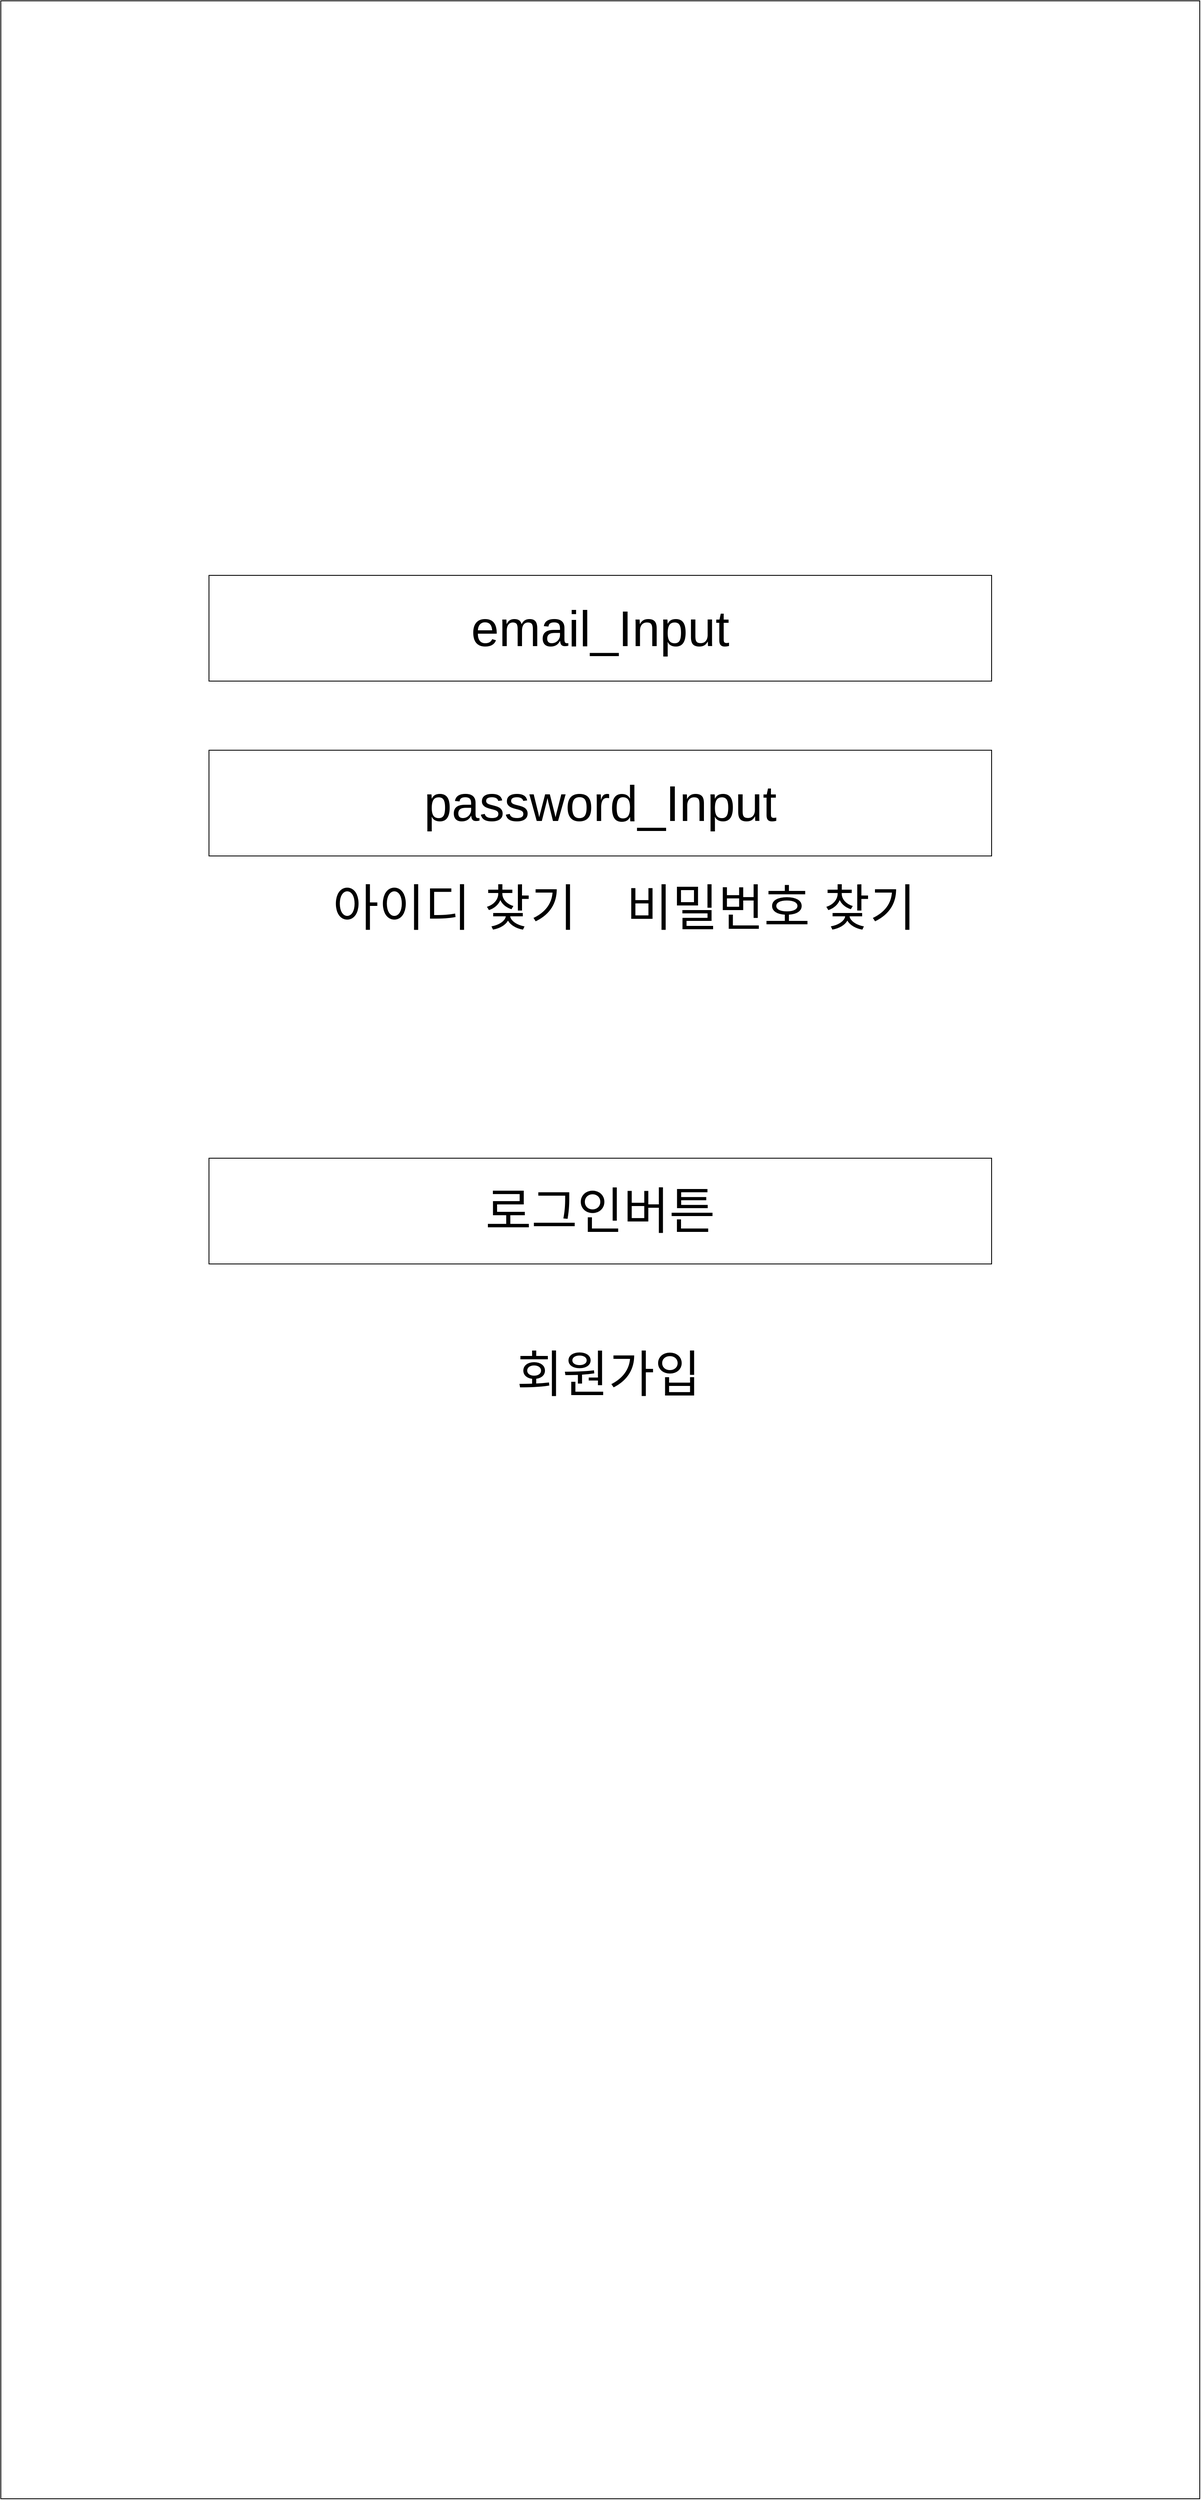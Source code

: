 <mxfile version="21.2.6" type="device" pages="8">
  <diagram name="Login" id="t63Qa5n-ZQP9JG6psYQX">
    <mxGraphModel dx="8824" dy="7487" grid="1" gridSize="10" guides="1" tooltips="1" connect="1" arrows="1" fold="1" page="1" pageScale="1" pageWidth="827" pageHeight="1169" math="0" shadow="0">
      <root>
        <mxCell id="0" />
        <mxCell id="1" parent="0" />
        <mxCell id="daW7n09nX22gvS2plyBk-2" value="" style="rounded=0;whiteSpace=wrap;html=1;" vertex="1" parent="1">
          <mxGeometry x="-1250" y="-2450" width="1440" height="3000" as="geometry" />
        </mxCell>
        <mxCell id="daW7n09nX22gvS2plyBk-3" value="email_Input" style="rounded=0;whiteSpace=wrap;html=1;fontSize=60;" vertex="1" parent="1">
          <mxGeometry x="-1000" y="-1760" width="940" height="127" as="geometry" />
        </mxCell>
        <mxCell id="daW7n09nX22gvS2plyBk-5" value="password_Input" style="rounded=0;whiteSpace=wrap;html=1;fontSize=60;" vertex="1" parent="1">
          <mxGeometry x="-1000" y="-1550" width="940" height="127" as="geometry" />
        </mxCell>
        <mxCell id="daW7n09nX22gvS2plyBk-6" value="로그인버튼" style="rounded=0;whiteSpace=wrap;html=1;fontSize=60;" vertex="1" parent="1">
          <mxGeometry x="-1000" y="-1060" width="940" height="127" as="geometry" />
        </mxCell>
        <mxCell id="daW7n09nX22gvS2plyBk-9" value="회원가입" style="text;html=1;strokeColor=none;fillColor=none;align=center;verticalAlign=middle;whiteSpace=wrap;rounded=0;fontSize=60;" vertex="1" parent="1">
          <mxGeometry x="-670" y="-890" width="300" height="180" as="geometry" />
        </mxCell>
        <mxCell id="daW7n09nX22gvS2plyBk-10" value="아이디 찾기" style="text;html=1;strokeColor=none;fillColor=none;align=center;verticalAlign=middle;whiteSpace=wrap;rounded=0;fontSize=60;" vertex="1" parent="1">
          <mxGeometry x="-880" y="-1410" width="350" height="100" as="geometry" />
        </mxCell>
        <mxCell id="yn0mizp-Pj8Y5eNB7cld-1" value="비밀번호 찾기" style="text;html=1;strokeColor=none;fillColor=none;align=center;verticalAlign=middle;whiteSpace=wrap;rounded=0;fontSize=60;" vertex="1" parent="1">
          <mxGeometry x="-540" y="-1410" width="430" height="100" as="geometry" />
        </mxCell>
      </root>
    </mxGraphModel>
  </diagram>
  <diagram id="00UZjp1lJewkrPNuNoxe" name="Register">
    <mxGraphModel dx="8824" dy="7487" grid="1" gridSize="10" guides="1" tooltips="1" connect="1" arrows="1" fold="1" page="1" pageScale="1" pageWidth="827" pageHeight="1169" math="0" shadow="0">
      <root>
        <mxCell id="0" />
        <mxCell id="1" parent="0" />
        <mxCell id="aHBR6a4sC-lkLReALXnG-1" value="" style="rounded=0;whiteSpace=wrap;html=1;" vertex="1" parent="1">
          <mxGeometry x="-1250" y="-2450" width="1440" height="3000" as="geometry" />
        </mxCell>
        <mxCell id="aHBR6a4sC-lkLReALXnG-2" value="email_Input" style="rounded=0;whiteSpace=wrap;html=1;fontSize=60;" vertex="1" parent="1">
          <mxGeometry x="-1000" y="-1940" width="940" height="127" as="geometry" />
        </mxCell>
        <mxCell id="aHBR6a4sC-lkLReALXnG-3" value="password_Input_1" style="rounded=0;whiteSpace=wrap;html=1;fontSize=60;" vertex="1" parent="1">
          <mxGeometry x="-1000" y="-1753" width="940" height="127" as="geometry" />
        </mxCell>
        <mxCell id="aHBR6a4sC-lkLReALXnG-4" value="회원가입 버튼" style="rounded=0;whiteSpace=wrap;html=1;fontSize=60;" vertex="1" parent="1">
          <mxGeometry x="-1000" y="-640" width="940" height="127" as="geometry" />
        </mxCell>
        <mxCell id="aHBR6a4sC-lkLReALXnG-5" value="로그인" style="text;html=1;strokeColor=none;fillColor=none;align=center;verticalAlign=middle;whiteSpace=wrap;rounded=0;fontSize=60;" vertex="1" parent="1">
          <mxGeometry x="-670" y="-470" width="300" height="180" as="geometry" />
        </mxCell>
        <mxCell id="aHBR6a4sC-lkLReALXnG-9" value="name_Input" style="rounded=0;whiteSpace=wrap;html=1;fontSize=60;" vertex="1" parent="1">
          <mxGeometry x="-1000" y="-1380" width="940" height="127" as="geometry" />
        </mxCell>
        <mxCell id="aHBR6a4sC-lkLReALXnG-10" value="phone_Input" style="rounded=0;whiteSpace=wrap;html=1;fontSize=60;" vertex="1" parent="1">
          <mxGeometry x="-1000" y="-1193" width="940" height="127" as="geometry" />
        </mxCell>
        <mxCell id="MeY8DXDRSfm2wzwQ0CzE-1" value="password_Input_2" style="rounded=0;whiteSpace=wrap;html=1;fontSize=60;" vertex="1" parent="1">
          <mxGeometry x="-1000" y="-1570" width="940" height="127" as="geometry" />
        </mxCell>
      </root>
    </mxGraphModel>
  </diagram>
  <diagram id="f5_qwf0QPRA60ELCdT7m" name="FindEmail">
    <mxGraphModel dx="8824" dy="7487" grid="1" gridSize="10" guides="1" tooltips="1" connect="1" arrows="1" fold="1" page="1" pageScale="1" pageWidth="827" pageHeight="1169" math="0" shadow="0">
      <root>
        <mxCell id="0" />
        <mxCell id="1" parent="0" />
        <mxCell id="v6c-qlq0lIthXYOr6f7d-1" value="" style="rounded=0;whiteSpace=wrap;html=1;" vertex="1" parent="1">
          <mxGeometry x="-1250" y="-2450" width="1440" height="3000" as="geometry" />
        </mxCell>
        <mxCell id="v6c-qlq0lIthXYOr6f7d-2" value="Phone_Input" style="rounded=0;whiteSpace=wrap;html=1;fontSize=60;" vertex="1" parent="1">
          <mxGeometry x="-1000" y="-1760" width="650" height="127" as="geometry" />
        </mxCell>
        <mxCell id="v6c-qlq0lIthXYOr6f7d-4" value="확인" style="rounded=0;whiteSpace=wrap;html=1;fontSize=60;" vertex="1" parent="1">
          <mxGeometry x="-1010" y="-1310" width="940" height="127" as="geometry" />
        </mxCell>
        <mxCell id="knFQmFQspVNGvQBM744O-1" value="AuthNumber_Input" style="rounded=0;whiteSpace=wrap;html=1;fontSize=60;" vertex="1" parent="1">
          <mxGeometry x="-1000" y="-1530" width="920" height="127" as="geometry" />
        </mxCell>
        <mxCell id="knFQmFQspVNGvQBM744O-2" value="전송" style="rounded=0;whiteSpace=wrap;html=1;fontSize=60;" vertex="1" parent="1">
          <mxGeometry x="-350" y="-1760" width="280" height="127" as="geometry" />
        </mxCell>
      </root>
    </mxGraphModel>
  </diagram>
  <diagram name="FindEmailResult" id="PkYqfvaeEEtSm1rxH6h2">
    <mxGraphModel dx="8824" dy="7487" grid="1" gridSize="10" guides="1" tooltips="1" connect="1" arrows="1" fold="1" page="1" pageScale="1" pageWidth="827" pageHeight="1169" math="0" shadow="0">
      <root>
        <mxCell id="xwKbATGLpDn5zWwS0R2L-0" />
        <mxCell id="xwKbATGLpDn5zWwS0R2L-1" parent="xwKbATGLpDn5zWwS0R2L-0" />
        <mxCell id="xwKbATGLpDn5zWwS0R2L-2" value="" style="rounded=0;whiteSpace=wrap;html=1;" vertex="1" parent="xwKbATGLpDn5zWwS0R2L-1">
          <mxGeometry x="-1250" y="-2450" width="1440" height="3000" as="geometry" />
        </mxCell>
        <mxCell id="xwKbATGLpDn5zWwS0R2L-3" value="FindedEmail" style="rounded=0;whiteSpace=wrap;html=1;fontSize=60;" vertex="1" parent="xwKbATGLpDn5zWwS0R2L-1">
          <mxGeometry x="-1000" y="-1260" width="920" height="127" as="geometry" />
        </mxCell>
        <mxCell id="N8Eae7yKRn3_Mbiu-9Oh-0" value="비밀번호 찾기" style="text;html=1;strokeColor=none;fillColor=none;align=center;verticalAlign=middle;whiteSpace=wrap;rounded=0;fontSize=60;" vertex="1" parent="xwKbATGLpDn5zWwS0R2L-1">
          <mxGeometry x="-510" y="-1100" width="430" height="100" as="geometry" />
        </mxCell>
        <mxCell id="1e8pnqEruZPVm42vrzds-0" value="로그인" style="text;html=1;strokeColor=none;fillColor=none;align=center;verticalAlign=middle;whiteSpace=wrap;rounded=0;fontSize=60;" vertex="1" parent="xwKbATGLpDn5zWwS0R2L-1">
          <mxGeometry x="-990" y="-1110" width="300" height="137" as="geometry" />
        </mxCell>
      </root>
    </mxGraphModel>
  </diagram>
  <diagram id="_o_5REmafxdWhA97eE2S" name="FindPassword">
    <mxGraphModel dx="11214" dy="8814" grid="1" gridSize="10" guides="1" tooltips="1" connect="1" arrows="1" fold="1" page="1" pageScale="1" pageWidth="827" pageHeight="1169" math="0" shadow="0">
      <root>
        <mxCell id="0" />
        <mxCell id="1" parent="0" />
        <mxCell id="wejm8W9QfLJVEgo3j8Eb-1" value="" style="rounded=0;whiteSpace=wrap;html=1;" vertex="1" parent="1">
          <mxGeometry x="-1250" y="-2450" width="1440" height="3000" as="geometry" />
        </mxCell>
        <mxCell id="wejm8W9QfLJVEgo3j8Eb-2" value="Email_Input" style="rounded=0;whiteSpace=wrap;html=1;fontSize=60;" vertex="1" parent="1">
          <mxGeometry x="-1000" y="-1760" width="650" height="127" as="geometry" />
        </mxCell>
        <mxCell id="wejm8W9QfLJVEgo3j8Eb-3" value="확인" style="rounded=0;whiteSpace=wrap;html=1;fontSize=60;" vertex="1" parent="1">
          <mxGeometry x="-1010" y="-1310" width="940" height="127" as="geometry" />
        </mxCell>
        <mxCell id="wejm8W9QfLJVEgo3j8Eb-4" value="AuthNumber_Input" style="rounded=0;whiteSpace=wrap;html=1;fontSize=60;" vertex="1" parent="1">
          <mxGeometry x="-1000" y="-1530" width="920" height="127" as="geometry" />
        </mxCell>
        <mxCell id="wejm8W9QfLJVEgo3j8Eb-5" value="전송" style="rounded=0;whiteSpace=wrap;html=1;fontSize=60;" vertex="1" parent="1">
          <mxGeometry x="-350" y="-1760" width="280" height="127" as="geometry" />
        </mxCell>
      </root>
    </mxGraphModel>
  </diagram>
  <diagram name="UpdatePassword" id="BOaW9hF9SpV-vcNNybH6">
    <mxGraphModel dx="8824" dy="7487" grid="1" gridSize="10" guides="1" tooltips="1" connect="1" arrows="1" fold="1" page="1" pageScale="1" pageWidth="827" pageHeight="1169" math="0" shadow="0">
      <root>
        <mxCell id="-AYdVuhYbJCHIjEftfGG-0" />
        <mxCell id="-AYdVuhYbJCHIjEftfGG-1" parent="-AYdVuhYbJCHIjEftfGG-0" />
        <mxCell id="-AYdVuhYbJCHIjEftfGG-2" value="" style="rounded=0;whiteSpace=wrap;html=1;" vertex="1" parent="-AYdVuhYbJCHIjEftfGG-1">
          <mxGeometry x="-1250" y="-2450" width="1440" height="3000" as="geometry" />
        </mxCell>
        <mxCell id="-AYdVuhYbJCHIjEftfGG-4" value="password_Input_1" style="rounded=0;whiteSpace=wrap;html=1;fontSize=60;" vertex="1" parent="-AYdVuhYbJCHIjEftfGG-1">
          <mxGeometry x="-1000" y="-1520" width="940" height="127" as="geometry" />
        </mxCell>
        <mxCell id="-AYdVuhYbJCHIjEftfGG-5" value="확인 버튼" style="rounded=0;whiteSpace=wrap;html=1;fontSize=60;" vertex="1" parent="-AYdVuhYbJCHIjEftfGG-1">
          <mxGeometry x="-1010" y="-1013.5" width="940" height="127" as="geometry" />
        </mxCell>
        <mxCell id="-AYdVuhYbJCHIjEftfGG-9" value="password_Input_2" style="rounded=0;whiteSpace=wrap;html=1;fontSize=60;" vertex="1" parent="-AYdVuhYbJCHIjEftfGG-1">
          <mxGeometry x="-1000" y="-1337" width="940" height="127" as="geometry" />
        </mxCell>
      </root>
    </mxGraphModel>
  </diagram>
  <diagram id="mOAgP3D_G-EUd-zPUiAZ" name="UpdateUserInfo">
    <mxGraphModel dx="8824" dy="7487" grid="1" gridSize="10" guides="1" tooltips="1" connect="1" arrows="1" fold="1" page="1" pageScale="1" pageWidth="827" pageHeight="1169" math="0" shadow="0">
      <root>
        <mxCell id="0" />
        <mxCell id="1" parent="0" />
        <mxCell id="f1HQFCM3U0KmX3-JTh_e-1" value="" style="rounded=0;whiteSpace=wrap;html=1;" vertex="1" parent="1">
          <mxGeometry x="-1250" y="-2450" width="1440" height="3000" as="geometry" />
        </mxCell>
        <mxCell id="f1HQFCM3U0KmX3-JTh_e-3" value="비밀번호 변경" style="rounded=0;whiteSpace=wrap;html=1;fontSize=60;" vertex="1" parent="f1HQFCM3U0KmX3-JTh_e-1">
          <mxGeometry x="240" y="1070" width="940" height="127" as="geometry" />
        </mxCell>
        <mxCell id="CrVyv1TzmEwxlUDIcaWf-1" value="name_Input" style="rounded=0;whiteSpace=wrap;html=1;fontSize=60;" vertex="1" parent="f1HQFCM3U0KmX3-JTh_e-1">
          <mxGeometry x="240" y="1280" width="940" height="127" as="geometry" />
        </mxCell>
        <mxCell id="f1HQFCM3U0KmX3-JTh_e-2" value="email" style="rounded=0;whiteSpace=wrap;html=1;fontSize=60;" vertex="1" parent="f1HQFCM3U0KmX3-JTh_e-1">
          <mxGeometry x="240" y="850" width="940" height="127" as="geometry" />
        </mxCell>
        <mxCell id="CrVyv1TzmEwxlUDIcaWf-2" value="phone_Input" style="rounded=0;whiteSpace=wrap;html=1;fontSize=60;" vertex="1" parent="f1HQFCM3U0KmX3-JTh_e-1">
          <mxGeometry x="240" y="1480" width="940" height="127" as="geometry" />
        </mxCell>
        <mxCell id="f1HQFCM3U0KmX3-JTh_e-4" value="확인" style="rounded=0;whiteSpace=wrap;html=1;fontSize=60;" vertex="1" parent="f1HQFCM3U0KmX3-JTh_e-1">
          <mxGeometry x="240" y="1770" width="940" height="127" as="geometry" />
        </mxCell>
        <mxCell id="C--QYnafZw_5Qe8l7AP1-1" value="회원탈퇴" style="text;html=1;strokeColor=none;fillColor=none;align=center;verticalAlign=middle;whiteSpace=wrap;rounded=0;fontSize=60;" vertex="1" parent="f1HQFCM3U0KmX3-JTh_e-1">
          <mxGeometry x="590" y="2740" width="300" height="180" as="geometry" />
        </mxCell>
      </root>
    </mxGraphModel>
  </diagram>
  <diagram id="DB20Befwp7vsLu_jlzXL" name="CheckPassword">
    <mxGraphModel dx="11214" dy="8814" grid="1" gridSize="10" guides="1" tooltips="1" connect="1" arrows="1" fold="1" page="1" pageScale="1" pageWidth="827" pageHeight="1169" math="0" shadow="0">
      <root>
        <mxCell id="0" />
        <mxCell id="1" parent="0" />
        <mxCell id="ljM528VqG7PvHQZDFL3z-1" value="" style="rounded=0;whiteSpace=wrap;html=1;" vertex="1" parent="1">
          <mxGeometry x="-1250" y="-2450" width="1440" height="3000" as="geometry" />
        </mxCell>
        <mxCell id="ljM528VqG7PvHQZDFL3z-2" value="password_Input_1" style="rounded=0;whiteSpace=wrap;html=1;fontSize=60;" vertex="1" parent="1">
          <mxGeometry x="-1000" y="-1520" width="940" height="127" as="geometry" />
        </mxCell>
        <mxCell id="ljM528VqG7PvHQZDFL3z-3" value="확인 버튼" style="rounded=0;whiteSpace=wrap;html=1;fontSize=60;" vertex="1" parent="1">
          <mxGeometry x="-1010" y="-1013.5" width="940" height="127" as="geometry" />
        </mxCell>
      </root>
    </mxGraphModel>
  </diagram>
</mxfile>
